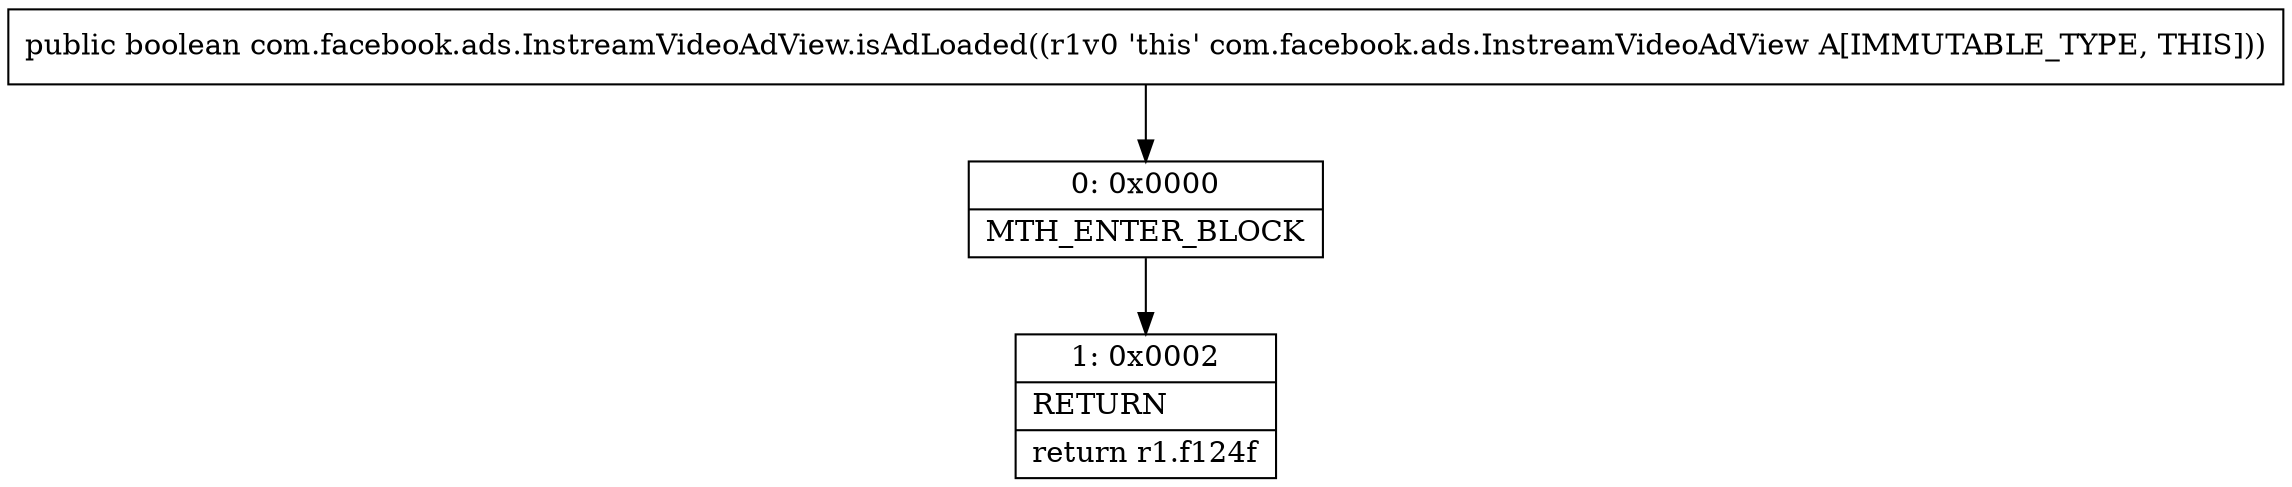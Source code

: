 digraph "CFG forcom.facebook.ads.InstreamVideoAdView.isAdLoaded()Z" {
Node_0 [shape=record,label="{0\:\ 0x0000|MTH_ENTER_BLOCK\l}"];
Node_1 [shape=record,label="{1\:\ 0x0002|RETURN\l|return r1.f124f\l}"];
MethodNode[shape=record,label="{public boolean com.facebook.ads.InstreamVideoAdView.isAdLoaded((r1v0 'this' com.facebook.ads.InstreamVideoAdView A[IMMUTABLE_TYPE, THIS])) }"];
MethodNode -> Node_0;
Node_0 -> Node_1;
}


